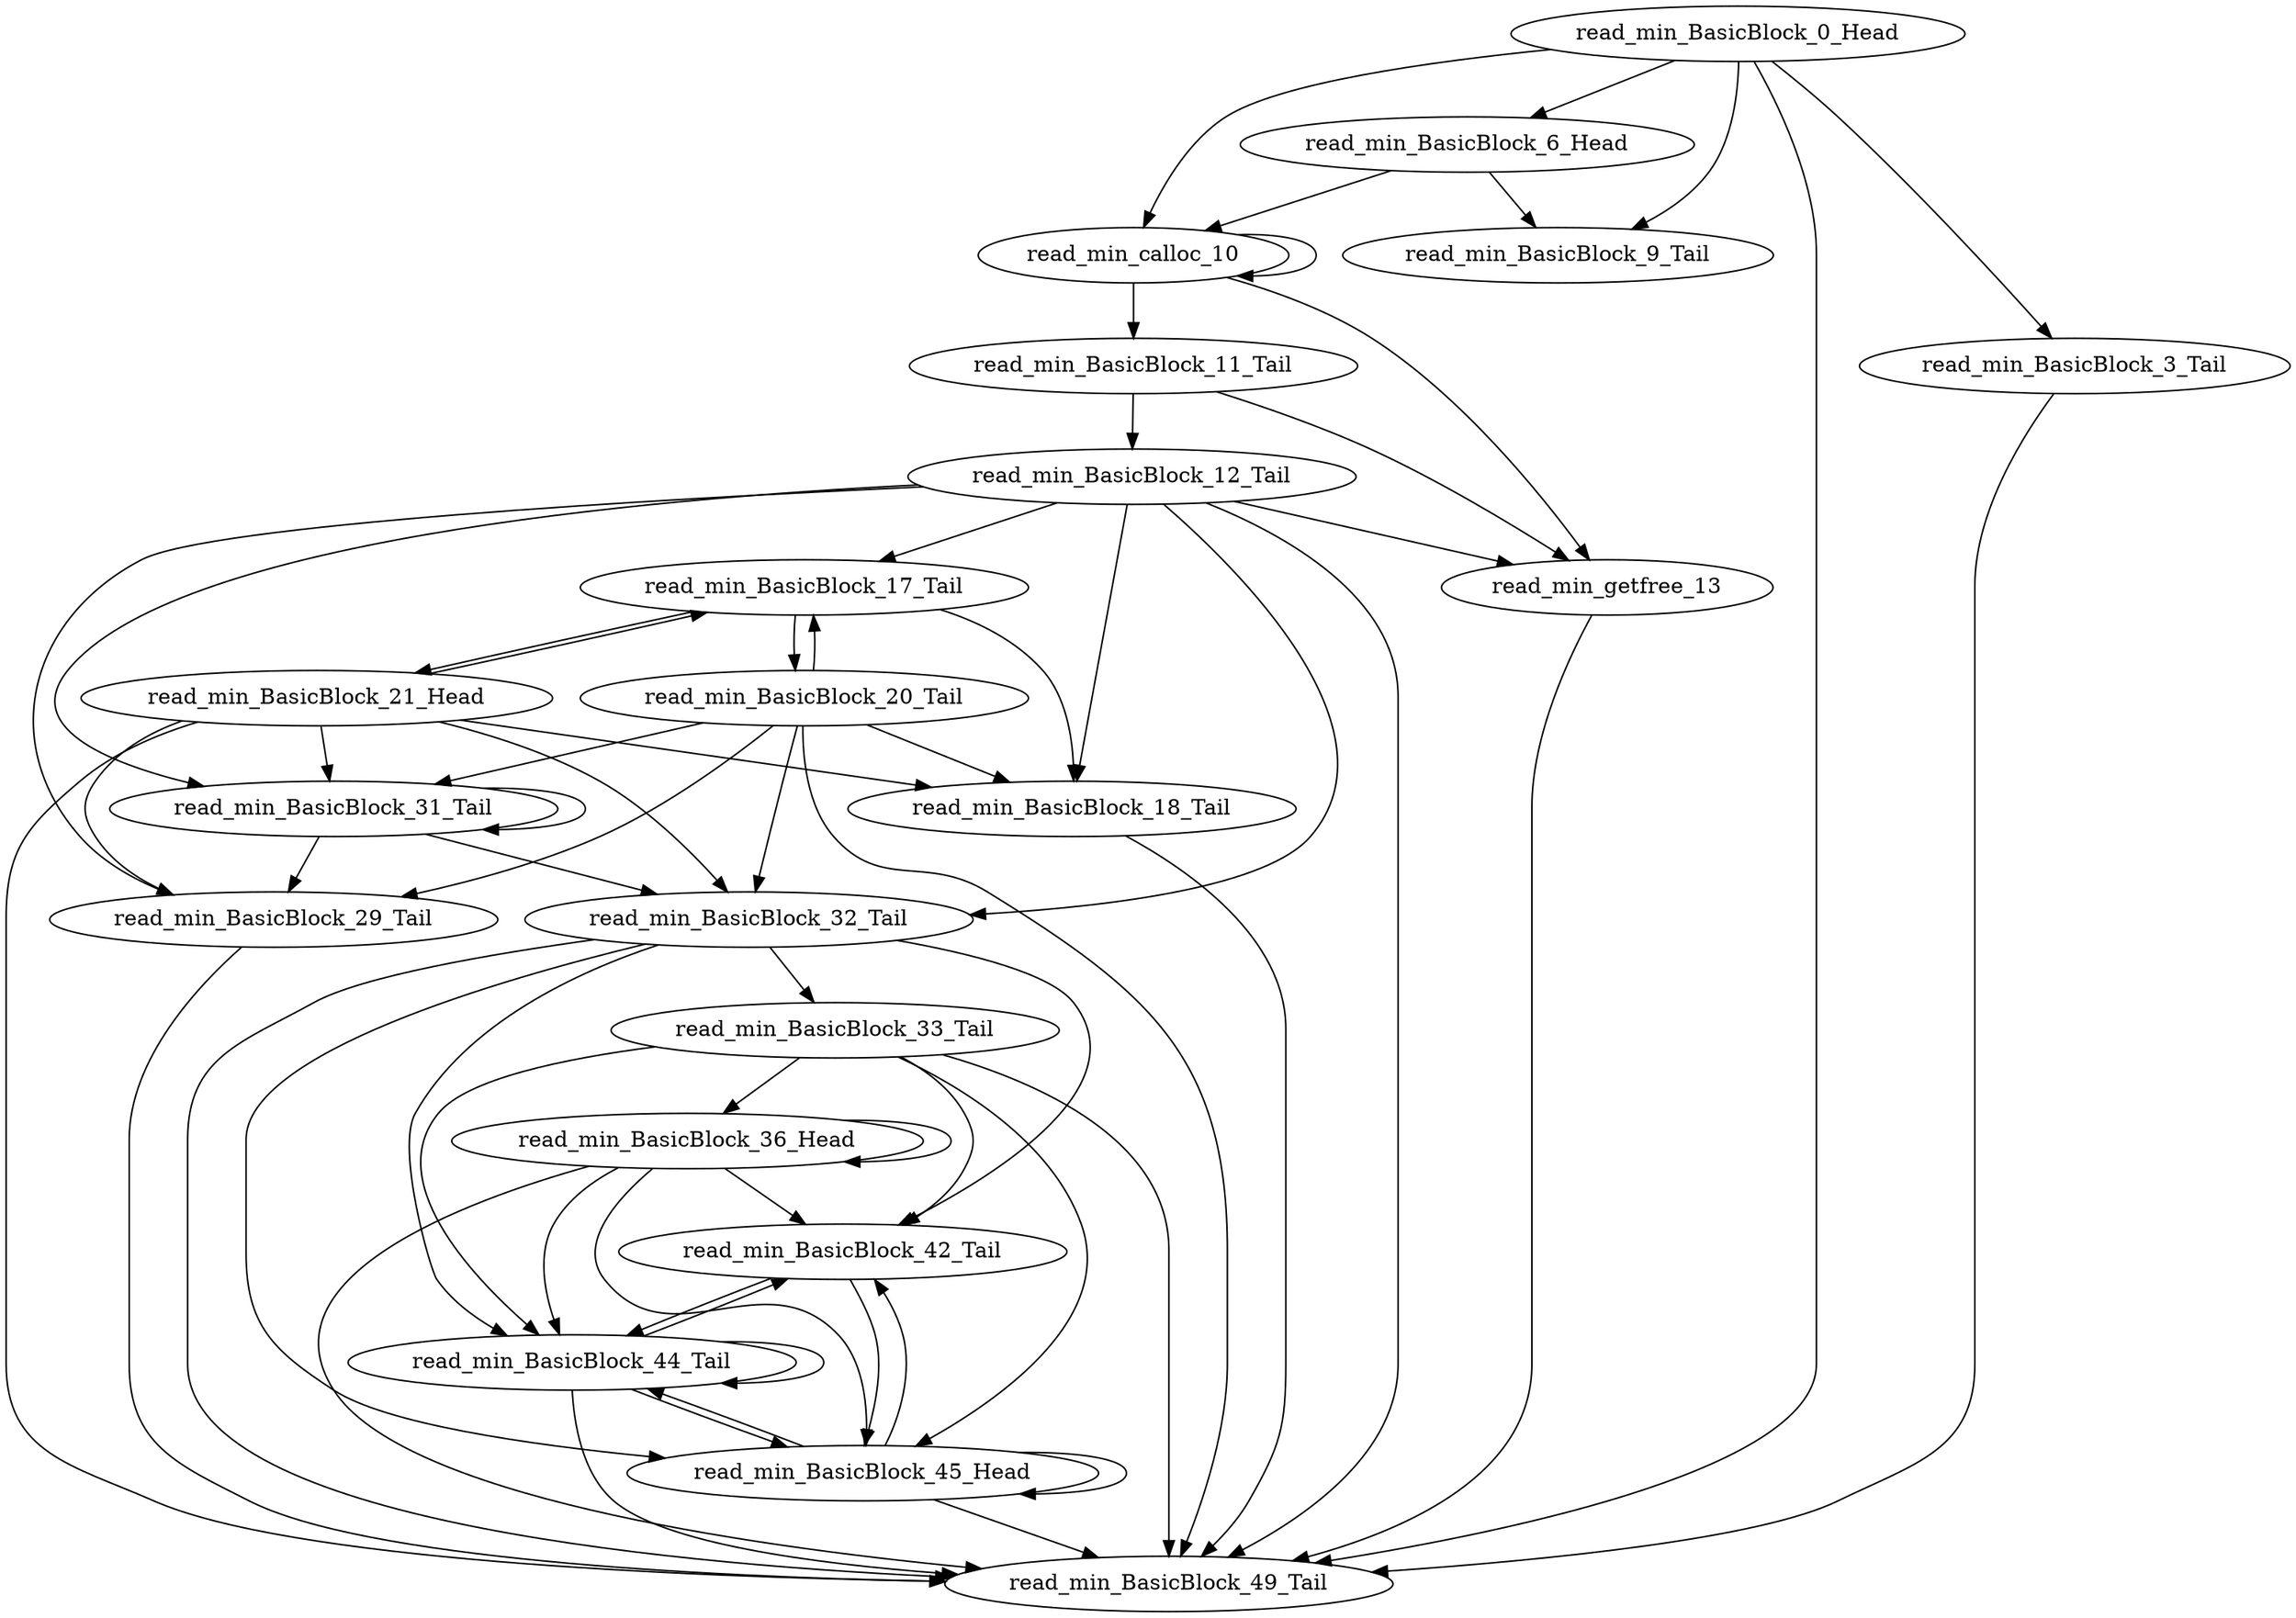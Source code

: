 digraph G {
    "read_min_calloc_10" -> "read_min_calloc_10"
    "read_min_calloc_10" -> "read_min_BasicBlock_11_Tail"
    "read_min_calloc_10" -> "read_min_getfree_13"
    "read_min_BasicBlock_11_Tail" -> "read_min_BasicBlock_12_Tail"
    "read_min_BasicBlock_11_Tail" -> "read_min_getfree_13"
    "read_min_BasicBlock_36_Head" -> "read_min_BasicBlock_49_Tail"
    "read_min_BasicBlock_36_Head" -> "read_min_BasicBlock_36_Head"
    "read_min_BasicBlock_36_Head" -> "read_min_BasicBlock_42_Tail"
    "read_min_BasicBlock_36_Head" -> "read_min_BasicBlock_44_Tail"
    "read_min_BasicBlock_36_Head" -> "read_min_BasicBlock_45_Head"
    "read_min_BasicBlock_0_Head" -> "read_min_BasicBlock_9_Tail"
    "read_min_BasicBlock_0_Head" -> "read_min_BasicBlock_49_Tail"
    "read_min_BasicBlock_0_Head" -> "read_min_calloc_10"
    "read_min_BasicBlock_0_Head" -> "read_min_BasicBlock_6_Head"
    "read_min_BasicBlock_0_Head" -> "read_min_BasicBlock_3_Tail"
    "read_min_BasicBlock_6_Head" -> "read_min_BasicBlock_9_Tail"
    "read_min_BasicBlock_6_Head" -> "read_min_calloc_10"
    "read_min_BasicBlock_12_Tail" -> "read_min_BasicBlock_49_Tail"
    "read_min_BasicBlock_12_Tail" -> "read_min_getfree_13"
    "read_min_BasicBlock_12_Tail" -> "read_min_BasicBlock_32_Tail"
    "read_min_BasicBlock_12_Tail" -> "read_min_BasicBlock_17_Tail"
    "read_min_BasicBlock_12_Tail" -> "read_min_BasicBlock_18_Tail"
    "read_min_BasicBlock_12_Tail" -> "read_min_BasicBlock_29_Tail"
    "read_min_BasicBlock_12_Tail" -> "read_min_BasicBlock_31_Tail"
    "read_min_getfree_13" -> "read_min_BasicBlock_49_Tail"
    "read_min_BasicBlock_32_Tail" -> "read_min_BasicBlock_49_Tail"
    "read_min_BasicBlock_32_Tail" -> "read_min_BasicBlock_33_Tail"
    "read_min_BasicBlock_32_Tail" -> "read_min_BasicBlock_42_Tail"
    "read_min_BasicBlock_32_Tail" -> "read_min_BasicBlock_44_Tail"
    "read_min_BasicBlock_32_Tail" -> "read_min_BasicBlock_45_Head"
    "read_min_BasicBlock_33_Tail" -> "read_min_BasicBlock_49_Tail"
    "read_min_BasicBlock_33_Tail" -> "read_min_BasicBlock_36_Head"
    "read_min_BasicBlock_33_Tail" -> "read_min_BasicBlock_42_Tail"
    "read_min_BasicBlock_33_Tail" -> "read_min_BasicBlock_44_Tail"
    "read_min_BasicBlock_33_Tail" -> "read_min_BasicBlock_45_Head"
    "read_min_BasicBlock_17_Tail" -> "read_min_BasicBlock_18_Tail"
    "read_min_BasicBlock_17_Tail" -> "read_min_BasicBlock_20_Tail"
    "read_min_BasicBlock_17_Tail" -> "read_min_BasicBlock_21_Head"
    "read_min_BasicBlock_18_Tail" -> "read_min_BasicBlock_49_Tail"
    "read_min_BasicBlock_42_Tail" -> "read_min_BasicBlock_44_Tail"
    "read_min_BasicBlock_42_Tail" -> "read_min_BasicBlock_45_Head"
    "read_min_BasicBlock_44_Tail" -> "read_min_BasicBlock_49_Tail"
    "read_min_BasicBlock_44_Tail" -> "read_min_BasicBlock_42_Tail"
    "read_min_BasicBlock_44_Tail" -> "read_min_BasicBlock_44_Tail"
    "read_min_BasicBlock_44_Tail" -> "read_min_BasicBlock_45_Head"
    "read_min_BasicBlock_45_Head" -> "read_min_BasicBlock_49_Tail"
    "read_min_BasicBlock_45_Head" -> "read_min_BasicBlock_42_Tail"
    "read_min_BasicBlock_45_Head" -> "read_min_BasicBlock_44_Tail"
    "read_min_BasicBlock_45_Head" -> "read_min_BasicBlock_45_Head"
    "read_min_BasicBlock_29_Tail" -> "read_min_BasicBlock_49_Tail"
    "read_min_BasicBlock_31_Tail" -> "read_min_BasicBlock_32_Tail"
    "read_min_BasicBlock_31_Tail" -> "read_min_BasicBlock_29_Tail"
    "read_min_BasicBlock_31_Tail" -> "read_min_BasicBlock_31_Tail"
    "read_min_BasicBlock_20_Tail" -> "read_min_BasicBlock_49_Tail"
    "read_min_BasicBlock_20_Tail" -> "read_min_BasicBlock_32_Tail"
    "read_min_BasicBlock_20_Tail" -> "read_min_BasicBlock_17_Tail"
    "read_min_BasicBlock_20_Tail" -> "read_min_BasicBlock_18_Tail"
    "read_min_BasicBlock_20_Tail" -> "read_min_BasicBlock_29_Tail"
    "read_min_BasicBlock_20_Tail" -> "read_min_BasicBlock_31_Tail"
    "read_min_BasicBlock_21_Head" -> "read_min_BasicBlock_49_Tail"
    "read_min_BasicBlock_21_Head" -> "read_min_BasicBlock_32_Tail"
    "read_min_BasicBlock_21_Head" -> "read_min_BasicBlock_17_Tail"
    "read_min_BasicBlock_21_Head" -> "read_min_BasicBlock_18_Tail"
    "read_min_BasicBlock_21_Head" -> "read_min_BasicBlock_29_Tail"
    "read_min_BasicBlock_21_Head" -> "read_min_BasicBlock_31_Tail"
    "read_min_BasicBlock_3_Tail" -> "read_min_BasicBlock_49_Tail"
}
